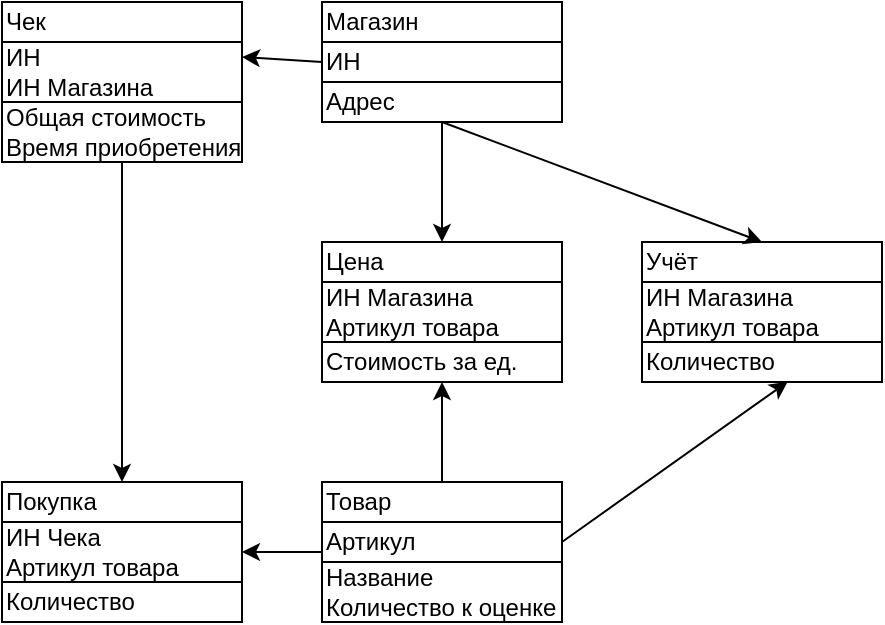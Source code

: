 <mxfile version="24.6.4" type="device">
  <diagram name="Страница — 1" id="__StUCf0k_5aFw-tDxNR">
    <mxGraphModel dx="376" dy="451" grid="1" gridSize="10" guides="1" tooltips="1" connect="1" arrows="1" fold="1" page="1" pageScale="1" pageWidth="827" pageHeight="1169" math="0" shadow="0">
      <root>
        <mxCell id="0" />
        <mxCell id="1" parent="0" />
        <mxCell id="NuLNSLsA0o37FPxD8XAW-5" value="ИН&lt;div&gt;ИН Магазина&lt;/div&gt;" style="rounded=0;whiteSpace=wrap;html=1;align=left;" vertex="1" parent="1">
          <mxGeometry x="400" y="140" width="120" height="30" as="geometry" />
        </mxCell>
        <mxCell id="NuLNSLsA0o37FPxD8XAW-6" value="Общая стоимость&lt;div&gt;Время приобретения&lt;/div&gt;" style="rounded=0;whiteSpace=wrap;html=1;align=left;" vertex="1" parent="1">
          <mxGeometry x="400" y="170" width="120" height="30" as="geometry" />
        </mxCell>
        <mxCell id="NuLNSLsA0o37FPxD8XAW-7" value="Чек" style="rounded=0;whiteSpace=wrap;html=1;align=left;" vertex="1" parent="1">
          <mxGeometry x="400" y="120" width="120" height="20" as="geometry" />
        </mxCell>
        <mxCell id="NuLNSLsA0o37FPxD8XAW-9" value="ИН Чека&lt;div&gt;Артикул товара&lt;/div&gt;" style="rounded=0;whiteSpace=wrap;html=1;align=left;" vertex="1" parent="1">
          <mxGeometry x="400" y="380" width="120" height="30" as="geometry" />
        </mxCell>
        <mxCell id="NuLNSLsA0o37FPxD8XAW-10" value="Количество" style="rounded=0;whiteSpace=wrap;html=1;align=left;" vertex="1" parent="1">
          <mxGeometry x="400" y="410" width="120" height="20" as="geometry" />
        </mxCell>
        <mxCell id="NuLNSLsA0o37FPxD8XAW-11" value="Покупка" style="rounded=0;whiteSpace=wrap;html=1;align=left;" vertex="1" parent="1">
          <mxGeometry x="400" y="360" width="120" height="20" as="geometry" />
        </mxCell>
        <mxCell id="NuLNSLsA0o37FPxD8XAW-12" value="ИН&amp;nbsp;" style="rounded=0;whiteSpace=wrap;html=1;align=left;" vertex="1" parent="1">
          <mxGeometry x="560" y="140" width="120" height="20" as="geometry" />
        </mxCell>
        <mxCell id="NuLNSLsA0o37FPxD8XAW-13" value="Адрес" style="rounded=0;whiteSpace=wrap;html=1;align=left;" vertex="1" parent="1">
          <mxGeometry x="560" y="160" width="120" height="20" as="geometry" />
        </mxCell>
        <mxCell id="NuLNSLsA0o37FPxD8XAW-14" value="Магазин" style="rounded=0;whiteSpace=wrap;html=1;align=left;" vertex="1" parent="1">
          <mxGeometry x="560" y="120" width="120" height="20" as="geometry" />
        </mxCell>
        <mxCell id="NuLNSLsA0o37FPxD8XAW-15" value="ИН Магазина&lt;div&gt;Артикул товара&lt;/div&gt;" style="rounded=0;whiteSpace=wrap;html=1;align=left;" vertex="1" parent="1">
          <mxGeometry x="560" y="260" width="120" height="30" as="geometry" />
        </mxCell>
        <mxCell id="NuLNSLsA0o37FPxD8XAW-16" value="Стоимость за ед." style="rounded=0;whiteSpace=wrap;html=1;align=left;" vertex="1" parent="1">
          <mxGeometry x="560" y="290" width="120" height="20" as="geometry" />
        </mxCell>
        <mxCell id="NuLNSLsA0o37FPxD8XAW-17" value="Цена" style="rounded=0;whiteSpace=wrap;html=1;align=left;" vertex="1" parent="1">
          <mxGeometry x="560" y="240" width="120" height="20" as="geometry" />
        </mxCell>
        <mxCell id="NuLNSLsA0o37FPxD8XAW-18" value="&lt;div&gt;Артикул&lt;/div&gt;" style="rounded=0;whiteSpace=wrap;html=1;align=left;" vertex="1" parent="1">
          <mxGeometry x="560" y="380" width="120" height="20" as="geometry" />
        </mxCell>
        <mxCell id="NuLNSLsA0o37FPxD8XAW-19" value="Название&lt;div&gt;Количество к оценке&lt;/div&gt;" style="rounded=0;whiteSpace=wrap;html=1;align=left;" vertex="1" parent="1">
          <mxGeometry x="560" y="400" width="120" height="30" as="geometry" />
        </mxCell>
        <mxCell id="NuLNSLsA0o37FPxD8XAW-20" value="Товар" style="rounded=0;whiteSpace=wrap;html=1;align=left;" vertex="1" parent="1">
          <mxGeometry x="560" y="360" width="120" height="20" as="geometry" />
        </mxCell>
        <mxCell id="NuLNSLsA0o37FPxD8XAW-21" value="ИН Магазина&lt;div&gt;Артикул товара&lt;/div&gt;" style="rounded=0;whiteSpace=wrap;html=1;align=left;" vertex="1" parent="1">
          <mxGeometry x="720" y="260" width="120" height="30" as="geometry" />
        </mxCell>
        <mxCell id="NuLNSLsA0o37FPxD8XAW-22" value="Количество" style="rounded=0;whiteSpace=wrap;html=1;align=left;" vertex="1" parent="1">
          <mxGeometry x="720" y="290" width="120" height="20" as="geometry" />
        </mxCell>
        <mxCell id="NuLNSLsA0o37FPxD8XAW-23" value="Учёт" style="rounded=0;whiteSpace=wrap;html=1;align=left;" vertex="1" parent="1">
          <mxGeometry x="720" y="240" width="120" height="20" as="geometry" />
        </mxCell>
        <mxCell id="NuLNSLsA0o37FPxD8XAW-24" value="" style="endArrow=classic;html=1;rounded=0;exitX=0.5;exitY=1;exitDx=0;exitDy=0;entryX=0.5;entryY=0;entryDx=0;entryDy=0;" edge="1" parent="1" source="NuLNSLsA0o37FPxD8XAW-6" target="NuLNSLsA0o37FPxD8XAW-11">
          <mxGeometry width="50" height="50" relative="1" as="geometry">
            <mxPoint x="450" y="250" as="sourcePoint" />
            <mxPoint x="500" y="290" as="targetPoint" />
          </mxGeometry>
        </mxCell>
        <mxCell id="NuLNSLsA0o37FPxD8XAW-25" value="" style="endArrow=classic;html=1;rounded=0;exitX=0;exitY=0.5;exitDx=0;exitDy=0;entryX=1;entryY=0.25;entryDx=0;entryDy=0;" edge="1" parent="1" source="NuLNSLsA0o37FPxD8XAW-12" target="NuLNSLsA0o37FPxD8XAW-5">
          <mxGeometry width="50" height="50" relative="1" as="geometry">
            <mxPoint x="470" y="210" as="sourcePoint" />
            <mxPoint x="470" y="370" as="targetPoint" />
          </mxGeometry>
        </mxCell>
        <mxCell id="NuLNSLsA0o37FPxD8XAW-26" value="" style="endArrow=classic;html=1;rounded=0;exitX=0.5;exitY=1;exitDx=0;exitDy=0;entryX=0.5;entryY=0;entryDx=0;entryDy=0;" edge="1" parent="1" source="NuLNSLsA0o37FPxD8XAW-13" target="NuLNSLsA0o37FPxD8XAW-17">
          <mxGeometry width="50" height="50" relative="1" as="geometry">
            <mxPoint x="570" y="160" as="sourcePoint" />
            <mxPoint x="530" y="158" as="targetPoint" />
          </mxGeometry>
        </mxCell>
        <mxCell id="NuLNSLsA0o37FPxD8XAW-27" value="" style="endArrow=classic;html=1;rounded=0;exitX=0.5;exitY=1;exitDx=0;exitDy=0;entryX=0.5;entryY=0;entryDx=0;entryDy=0;" edge="1" parent="1" source="NuLNSLsA0o37FPxD8XAW-13" target="NuLNSLsA0o37FPxD8XAW-23">
          <mxGeometry width="50" height="50" relative="1" as="geometry">
            <mxPoint x="630" y="190" as="sourcePoint" />
            <mxPoint x="630" y="250" as="targetPoint" />
          </mxGeometry>
        </mxCell>
        <mxCell id="NuLNSLsA0o37FPxD8XAW-28" value="" style="endArrow=classic;html=1;rounded=0;exitX=0.5;exitY=0;exitDx=0;exitDy=0;entryX=0.5;entryY=1;entryDx=0;entryDy=0;" edge="1" parent="1" source="NuLNSLsA0o37FPxD8XAW-20" target="NuLNSLsA0o37FPxD8XAW-16">
          <mxGeometry width="50" height="50" relative="1" as="geometry">
            <mxPoint x="630" y="190" as="sourcePoint" />
            <mxPoint x="630" y="250" as="targetPoint" />
          </mxGeometry>
        </mxCell>
        <mxCell id="NuLNSLsA0o37FPxD8XAW-29" value="" style="endArrow=classic;html=1;rounded=0;exitX=0;exitY=0.75;exitDx=0;exitDy=0;entryX=1;entryY=0.5;entryDx=0;entryDy=0;" edge="1" parent="1" source="NuLNSLsA0o37FPxD8XAW-18" target="NuLNSLsA0o37FPxD8XAW-9">
          <mxGeometry width="50" height="50" relative="1" as="geometry">
            <mxPoint x="630" y="370" as="sourcePoint" />
            <mxPoint x="630" y="320" as="targetPoint" />
          </mxGeometry>
        </mxCell>
        <mxCell id="NuLNSLsA0o37FPxD8XAW-30" value="" style="endArrow=classic;html=1;rounded=0;exitX=1;exitY=0.5;exitDx=0;exitDy=0;entryX=0.607;entryY=0.992;entryDx=0;entryDy=0;entryPerimeter=0;" edge="1" parent="1" source="NuLNSLsA0o37FPxD8XAW-18" target="NuLNSLsA0o37FPxD8XAW-22">
          <mxGeometry width="50" height="50" relative="1" as="geometry">
            <mxPoint x="630" y="370" as="sourcePoint" />
            <mxPoint x="630" y="320" as="targetPoint" />
          </mxGeometry>
        </mxCell>
      </root>
    </mxGraphModel>
  </diagram>
</mxfile>
